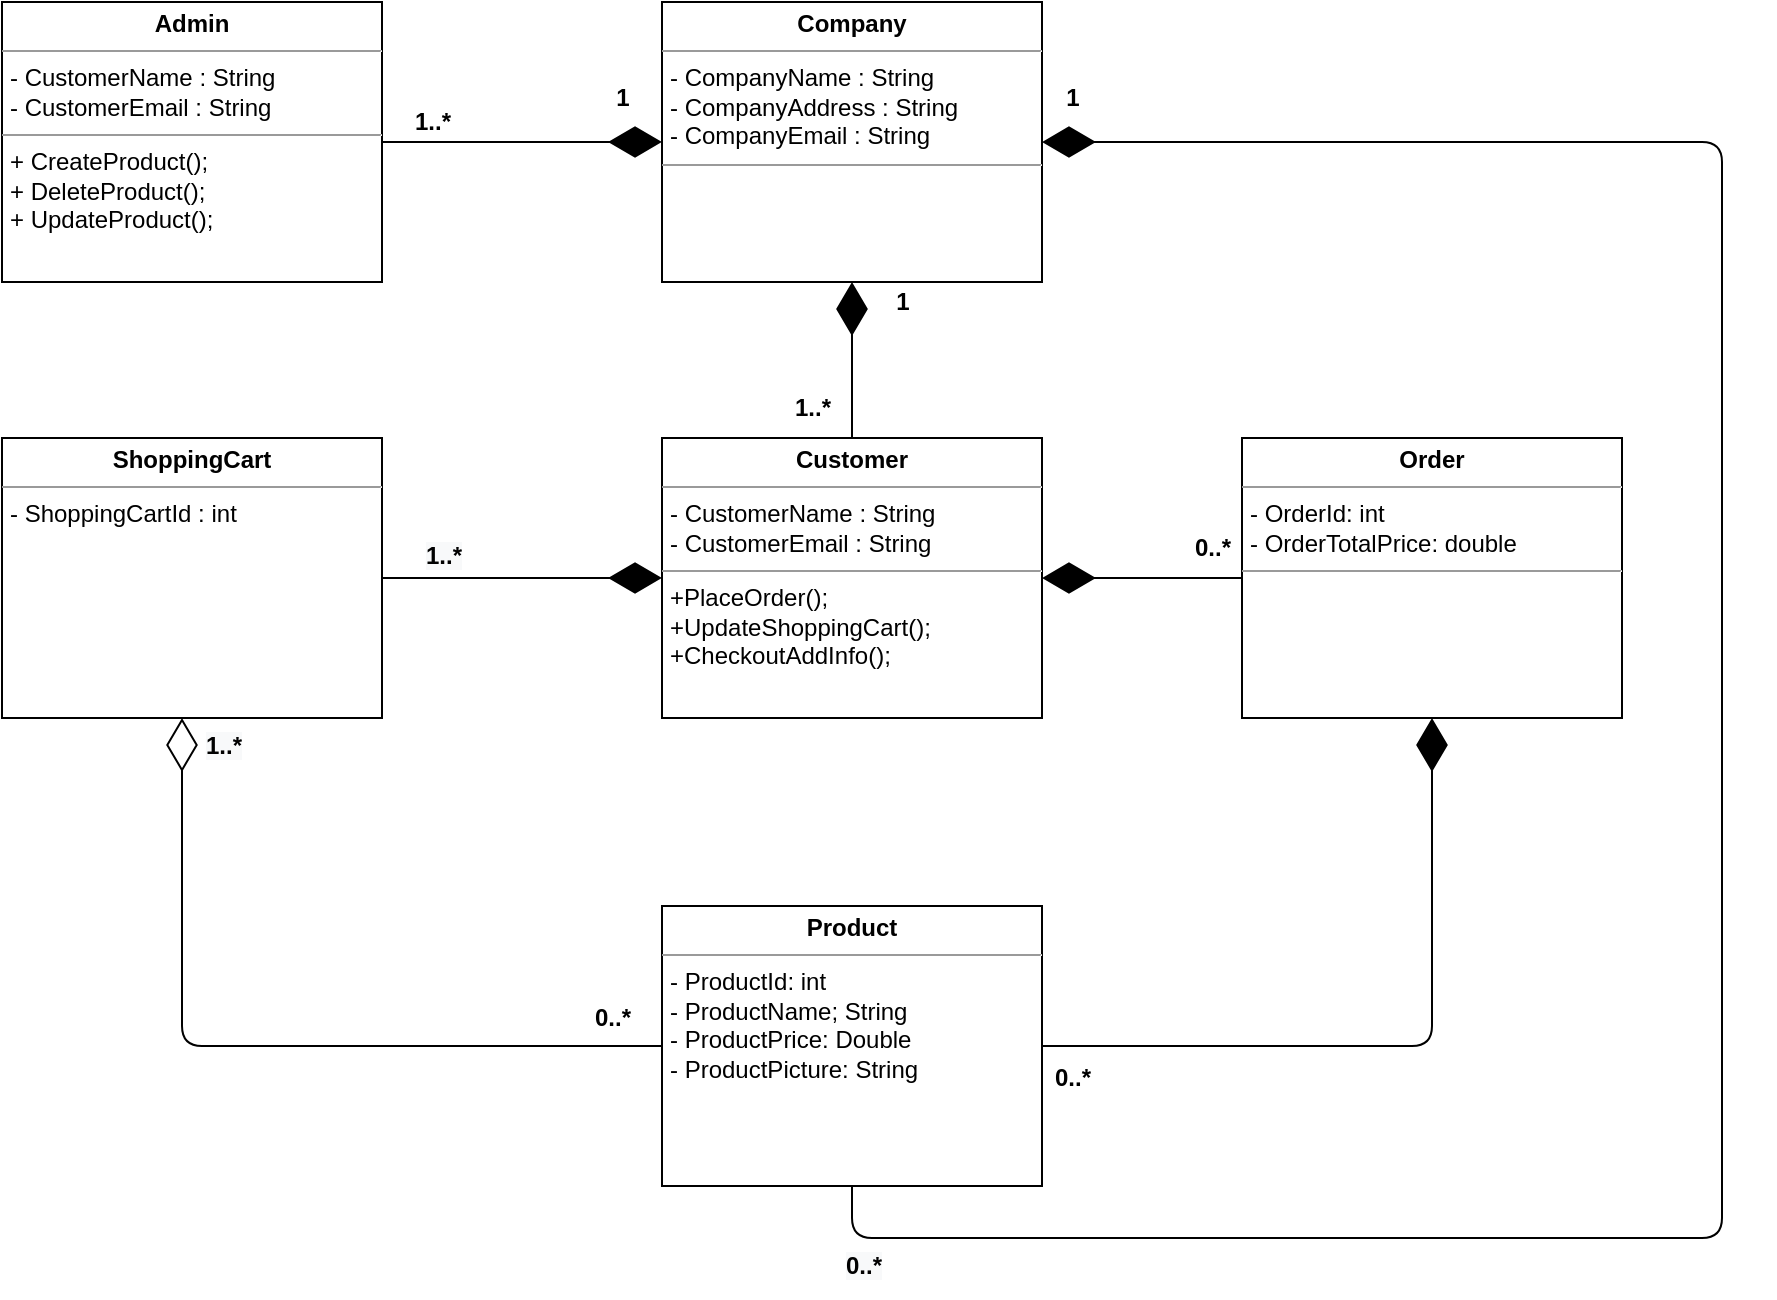 <mxfile version="13.8.1" type="google"><diagram id="l__RjN98JsRqj_21EAGl" name="Page-1"><mxGraphModel dx="1221" dy="682" grid="1" gridSize="10" guides="1" tooltips="1" connect="1" arrows="1" fold="1" page="1" pageScale="1" pageWidth="1100" pageHeight="850" math="0" shadow="0"><root><mxCell id="0"/><mxCell id="1" parent="0"/><mxCell id="efbTTVOe7w55xBtbl8ut-1" value="&lt;p style=&quot;margin: 0px ; margin-top: 4px ; text-align: center&quot;&gt;&lt;b&gt;Company&lt;/b&gt;&lt;/p&gt;&lt;hr size=&quot;1&quot;&gt;&lt;p style=&quot;margin: 0px 0px 0px 4px&quot;&gt;- CompanyName : String&lt;/p&gt;&lt;p style=&quot;margin: 0px 0px 0px 4px&quot;&gt;- CompanyAddress : String&lt;/p&gt;&lt;p style=&quot;margin: 0px 0px 0px 4px&quot;&gt;- CompanyEmail : String&lt;/p&gt;&lt;hr size=&quot;1&quot;&gt;&lt;p style=&quot;margin: 0px ; margin-left: 4px&quot;&gt;&lt;br&gt;&lt;/p&gt;" style="verticalAlign=top;align=left;overflow=fill;fontSize=12;fontFamily=Helvetica;html=1;" parent="1" vertex="1"><mxGeometry x="1010" y="162" width="190" height="140" as="geometry"/></mxCell><mxCell id="efbTTVOe7w55xBtbl8ut-2" value="&lt;p style=&quot;margin: 0px ; margin-top: 4px ; text-align: center&quot;&gt;&lt;b&gt;Customer&lt;/b&gt;&lt;/p&gt;&lt;hr size=&quot;1&quot;&gt;&lt;p style=&quot;margin: 0px 0px 0px 4px&quot;&gt;- CustomerName : String&lt;/p&gt;&lt;p style=&quot;margin: 0px ; margin-left: 4px&quot;&gt;- CustomerEmail : String&lt;br&gt;&lt;/p&gt;&lt;hr size=&quot;1&quot;&gt;&lt;p style=&quot;margin: 0px ; margin-left: 4px&quot;&gt;&lt;span&gt;+PlaceOrder();&lt;/span&gt;&lt;br&gt;&lt;/p&gt;&lt;p style=&quot;margin: 0px ; margin-left: 4px&quot;&gt;+UpdateShoppingCart();&lt;/p&gt;&lt;p style=&quot;margin: 0px ; margin-left: 4px&quot;&gt;+CheckoutAddInfo();&lt;/p&gt;&lt;p style=&quot;margin: 0px ; margin-left: 4px&quot;&gt;&lt;br&gt;&lt;/p&gt;" style="verticalAlign=top;align=left;overflow=fill;fontSize=12;fontFamily=Helvetica;html=1;" parent="1" vertex="1"><mxGeometry x="1010" y="380" width="190" height="140" as="geometry"/></mxCell><mxCell id="efbTTVOe7w55xBtbl8ut-3" value="&lt;p style=&quot;margin: 0px ; margin-top: 4px ; text-align: center&quot;&gt;&lt;b&gt;ShoppingCart&lt;/b&gt;&lt;/p&gt;&lt;hr size=&quot;1&quot;&gt;&lt;p style=&quot;margin: 0px ; margin-left: 4px&quot;&gt;- ShoppingCartId : int&lt;/p&gt;&lt;p style=&quot;margin: 0px ; margin-left: 4px&quot;&gt;&lt;/p&gt;&lt;p style=&quot;margin: 0px ; margin-left: 4px&quot;&gt;&lt;br&gt;&lt;/p&gt;" style="verticalAlign=top;align=left;overflow=fill;fontSize=12;fontFamily=Helvetica;html=1;" parent="1" vertex="1"><mxGeometry x="680" y="380" width="190" height="140" as="geometry"/></mxCell><mxCell id="efbTTVOe7w55xBtbl8ut-4" value="&lt;p style=&quot;margin: 0px ; margin-top: 4px ; text-align: center&quot;&gt;&lt;b&gt;Product&lt;/b&gt;&lt;/p&gt;&lt;hr size=&quot;1&quot;&gt;&lt;p style=&quot;margin: 0px 0px 0px 4px&quot;&gt;- ProductId: int&lt;br&gt;&lt;/p&gt;&lt;p style=&quot;margin: 0px 0px 0px 4px&quot;&gt;- ProductName; String&lt;/p&gt;&lt;p style=&quot;margin: 0px ; margin-left: 4px&quot;&gt;- ProductPrice: Double&lt;/p&gt;&lt;p style=&quot;margin: 0px ; margin-left: 4px&quot;&gt;- ProductPicture: String&lt;/p&gt;" style="verticalAlign=top;align=left;overflow=fill;fontSize=12;fontFamily=Helvetica;html=1;" parent="1" vertex="1"><mxGeometry x="1010" y="614" width="190" height="140" as="geometry"/></mxCell><mxCell id="efbTTVOe7w55xBtbl8ut-5" value="" style="endArrow=diamondThin;endFill=1;endSize=24;html=1;edgeStyle=orthogonalEdgeStyle;" parent="1" source="efbTTVOe7w55xBtbl8ut-4" target="efbTTVOe7w55xBtbl8ut-1" edge="1"><mxGeometry width="160" relative="1" as="geometry"><mxPoint x="910" y="460" as="sourcePoint"/><mxPoint x="1070" y="460" as="targetPoint"/><Array as="points"><mxPoint x="1105" y="780"/><mxPoint x="1540" y="780"/><mxPoint x="1540" y="232"/></Array></mxGeometry></mxCell><mxCell id="efbTTVOe7w55xBtbl8ut-6" value="" style="endArrow=diamondThin;endFill=1;endSize=24;html=1;edgeStyle=orthogonalEdgeStyle;" parent="1" source="efbTTVOe7w55xBtbl8ut-3" target="efbTTVOe7w55xBtbl8ut-2" edge="1"><mxGeometry width="160" relative="1" as="geometry"><mxPoint x="944" y="800" as="sourcePoint"/><mxPoint x="944.41" y="710" as="targetPoint"/></mxGeometry></mxCell><mxCell id="efbTTVOe7w55xBtbl8ut-7" value="" style="endArrow=diamondThin;endFill=0;endSize=24;html=1;edgeStyle=orthogonalEdgeStyle;" parent="1" source="efbTTVOe7w55xBtbl8ut-4" target="efbTTVOe7w55xBtbl8ut-3" edge="1"><mxGeometry width="160" relative="1" as="geometry"><mxPoint x="720" y="670" as="sourcePoint"/><mxPoint x="790" y="480" as="targetPoint"/><Array as="points"><mxPoint x="770" y="684"/></Array></mxGeometry></mxCell><mxCell id="efbTTVOe7w55xBtbl8ut-8" value="" style="endArrow=diamondThin;endFill=1;endSize=24;html=1;edgeStyle=orthogonalEdgeStyle;" parent="1" source="efbTTVOe7w55xBtbl8ut-2" target="efbTTVOe7w55xBtbl8ut-1" edge="1"><mxGeometry width="160" relative="1" as="geometry"><mxPoint x="1115" y="380" as="sourcePoint"/><mxPoint x="1150" y="350" as="targetPoint"/></mxGeometry></mxCell><mxCell id="efbTTVOe7w55xBtbl8ut-9" value="&lt;b&gt;0..*&lt;/b&gt;" style="text;html=1;align=center;verticalAlign=middle;resizable=0;points=[];autosize=1;" parent="1" vertex="1"><mxGeometry x="970" y="660" width="30" height="20" as="geometry"/></mxCell><mxCell id="efbTTVOe7w55xBtbl8ut-10" value="&lt;b&gt;1&lt;/b&gt;" style="text;html=1;align=center;verticalAlign=middle;resizable=0;points=[];autosize=1;" parent="1" vertex="1"><mxGeometry x="1205" y="200" width="20" height="20" as="geometry"/></mxCell><mxCell id="efbTTVOe7w55xBtbl8ut-11" value="&lt;b&gt;1..*&lt;/b&gt;" style="text;html=1;align=center;verticalAlign=middle;resizable=0;points=[];autosize=1;" parent="1" vertex="1"><mxGeometry x="1070" y="355" width="30" height="20" as="geometry"/></mxCell><mxCell id="efbTTVOe7w55xBtbl8ut-12" value="&lt;b&gt;0..*&lt;/b&gt;" style="text;html=1;align=center;verticalAlign=middle;resizable=0;points=[];autosize=1;" parent="1" vertex="1"><mxGeometry x="1270" y="425" width="30" height="20" as="geometry"/></mxCell><mxCell id="efbTTVOe7w55xBtbl8ut-13" value="&lt;p style=&quot;margin: 0px ; margin-top: 4px ; text-align: center&quot;&gt;&lt;b&gt;Order&lt;/b&gt;&lt;/p&gt;&lt;hr size=&quot;1&quot;&gt;&lt;p style=&quot;margin: 0px ; margin-left: 4px&quot;&gt;- OrderId: int&lt;/p&gt;&lt;p style=&quot;margin: 0px ; margin-left: 4px&quot;&gt;- OrderTotalPrice: double&lt;/p&gt;&lt;hr size=&quot;1&quot;&gt;&lt;p style=&quot;margin: 0px ; margin-left: 4px&quot;&gt;&lt;br&gt;&lt;/p&gt;" style="verticalAlign=top;align=left;overflow=fill;fontSize=12;fontFamily=Helvetica;html=1;" parent="1" vertex="1"><mxGeometry x="1300" y="380" width="190" height="140" as="geometry"/></mxCell><mxCell id="efbTTVOe7w55xBtbl8ut-14" value="" style="endArrow=diamondThin;endFill=1;endSize=24;html=1;edgeStyle=orthogonalEdgeStyle;" parent="1" source="efbTTVOe7w55xBtbl8ut-13" target="efbTTVOe7w55xBtbl8ut-2" edge="1"><mxGeometry width="160" relative="1" as="geometry"><mxPoint x="1350" y="700" as="sourcePoint"/><mxPoint x="1150" y="820" as="targetPoint"/><Array as="points"/></mxGeometry></mxCell><mxCell id="efbTTVOe7w55xBtbl8ut-15" value="&lt;b&gt;1&lt;/b&gt;" style="text;html=1;align=center;verticalAlign=middle;resizable=0;points=[];autosize=1;" parent="1" vertex="1"><mxGeometry x="1120" y="302" width="20" height="20" as="geometry"/></mxCell><mxCell id="efbTTVOe7w55xBtbl8ut-16" value="&lt;b style=&quot;color: rgb(0 , 0 , 0) ; font-family: &amp;#34;helvetica&amp;#34; ; font-size: 12px ; font-style: normal ; letter-spacing: normal ; text-align: center ; text-indent: 0px ; text-transform: none ; word-spacing: 0px ; background-color: rgb(248 , 249 , 250)&quot;&gt;1..*&lt;/b&gt;" style="text;whiteSpace=wrap;html=1;" parent="1" vertex="1"><mxGeometry x="890" y="425" width="40" height="30" as="geometry"/></mxCell><mxCell id="efbTTVOe7w55xBtbl8ut-17" value="&lt;b style=&quot;color: rgb(0, 0, 0); font-family: helvetica; font-size: 12px; font-style: normal; letter-spacing: normal; text-align: center; text-indent: 0px; text-transform: none; word-spacing: 0px; background-color: rgb(248, 249, 250);&quot;&gt;0..*&lt;/b&gt;" style="text;whiteSpace=wrap;html=1;" parent="1" vertex="1"><mxGeometry x="1100" y="780" width="30" height="30" as="geometry"/></mxCell><mxCell id="efbTTVOe7w55xBtbl8ut-18" value="&lt;b&gt;0..*&lt;/b&gt;" style="text;html=1;align=center;verticalAlign=middle;resizable=0;points=[];autosize=1;" parent="1" vertex="1"><mxGeometry x="1200" y="690" width="30" height="20" as="geometry"/></mxCell><mxCell id="efbTTVOe7w55xBtbl8ut-23" value="" style="endArrow=diamondThin;endFill=1;endSize=24;html=1;edgeStyle=orthogonalEdgeStyle;" parent="1" source="efbTTVOe7w55xBtbl8ut-4" target="efbTTVOe7w55xBtbl8ut-13" edge="1"><mxGeometry width="160" relative="1" as="geometry"><mxPoint x="1310" y="460" as="sourcePoint"/><mxPoint x="1210" y="460" as="targetPoint"/><Array as="points"/></mxGeometry></mxCell><mxCell id="FjHbopeSdLIrkkK2dZd3-1" value="&lt;p style=&quot;margin: 0px ; margin-top: 4px ; text-align: center&quot;&gt;&lt;b&gt;Admin&lt;/b&gt;&lt;/p&gt;&lt;hr size=&quot;1&quot;&gt;&lt;p style=&quot;margin: 0px 0px 0px 4px&quot;&gt;- CustomerName&amp;nbsp;: String&lt;/p&gt;&lt;p style=&quot;margin: 0px 0px 0px 4px&quot;&gt;- CustomerEmail&amp;nbsp;: String&lt;/p&gt;&lt;hr size=&quot;1&quot;&gt;&lt;p style=&quot;margin: 0px ; margin-left: 4px&quot;&gt;+ CreateProduct();&lt;/p&gt;&lt;p style=&quot;margin: 0px ; margin-left: 4px&quot;&gt;+ DeleteProduct();&lt;/p&gt;&lt;p style=&quot;margin: 0px ; margin-left: 4px&quot;&gt;+ UpdateProduct();&lt;/p&gt;" style="verticalAlign=top;align=left;overflow=fill;fontSize=12;fontFamily=Helvetica;html=1;" vertex="1" parent="1"><mxGeometry x="680" y="162" width="190" height="140" as="geometry"/></mxCell><mxCell id="FjHbopeSdLIrkkK2dZd3-2" value="" style="endArrow=diamondThin;endFill=1;endSize=24;html=1;entryX=0;entryY=0.5;entryDx=0;entryDy=0;exitX=1;exitY=0.5;exitDx=0;exitDy=0;" edge="1" parent="1" source="FjHbopeSdLIrkkK2dZd3-1" target="efbTTVOe7w55xBtbl8ut-1"><mxGeometry width="160" relative="1" as="geometry"><mxPoint x="1110" y="460" as="sourcePoint"/><mxPoint x="1270" y="460" as="targetPoint"/></mxGeometry></mxCell><mxCell id="FjHbopeSdLIrkkK2dZd3-3" value="&lt;b&gt;1..*&lt;/b&gt;" style="text;html=1;align=center;verticalAlign=middle;resizable=0;points=[];autosize=1;" vertex="1" parent="1"><mxGeometry x="880" y="212" width="30" height="20" as="geometry"/></mxCell><mxCell id="FjHbopeSdLIrkkK2dZd3-4" value="&lt;b&gt;1&lt;/b&gt;" style="text;html=1;align=center;verticalAlign=middle;resizable=0;points=[];autosize=1;" vertex="1" parent="1"><mxGeometry x="980" y="200" width="20" height="20" as="geometry"/></mxCell><mxCell id="FjHbopeSdLIrkkK2dZd3-6" value="&lt;b style=&quot;color: rgb(0 , 0 , 0) ; font-family: &amp;#34;helvetica&amp;#34; ; font-size: 12px ; font-style: normal ; letter-spacing: normal ; text-align: center ; text-indent: 0px ; text-transform: none ; word-spacing: 0px ; background-color: rgb(248 , 249 , 250)&quot;&gt;1..*&lt;/b&gt;" style="text;whiteSpace=wrap;html=1;" vertex="1" parent="1"><mxGeometry x="780" y="520" width="40" height="30" as="geometry"/></mxCell></root></mxGraphModel></diagram></mxfile>